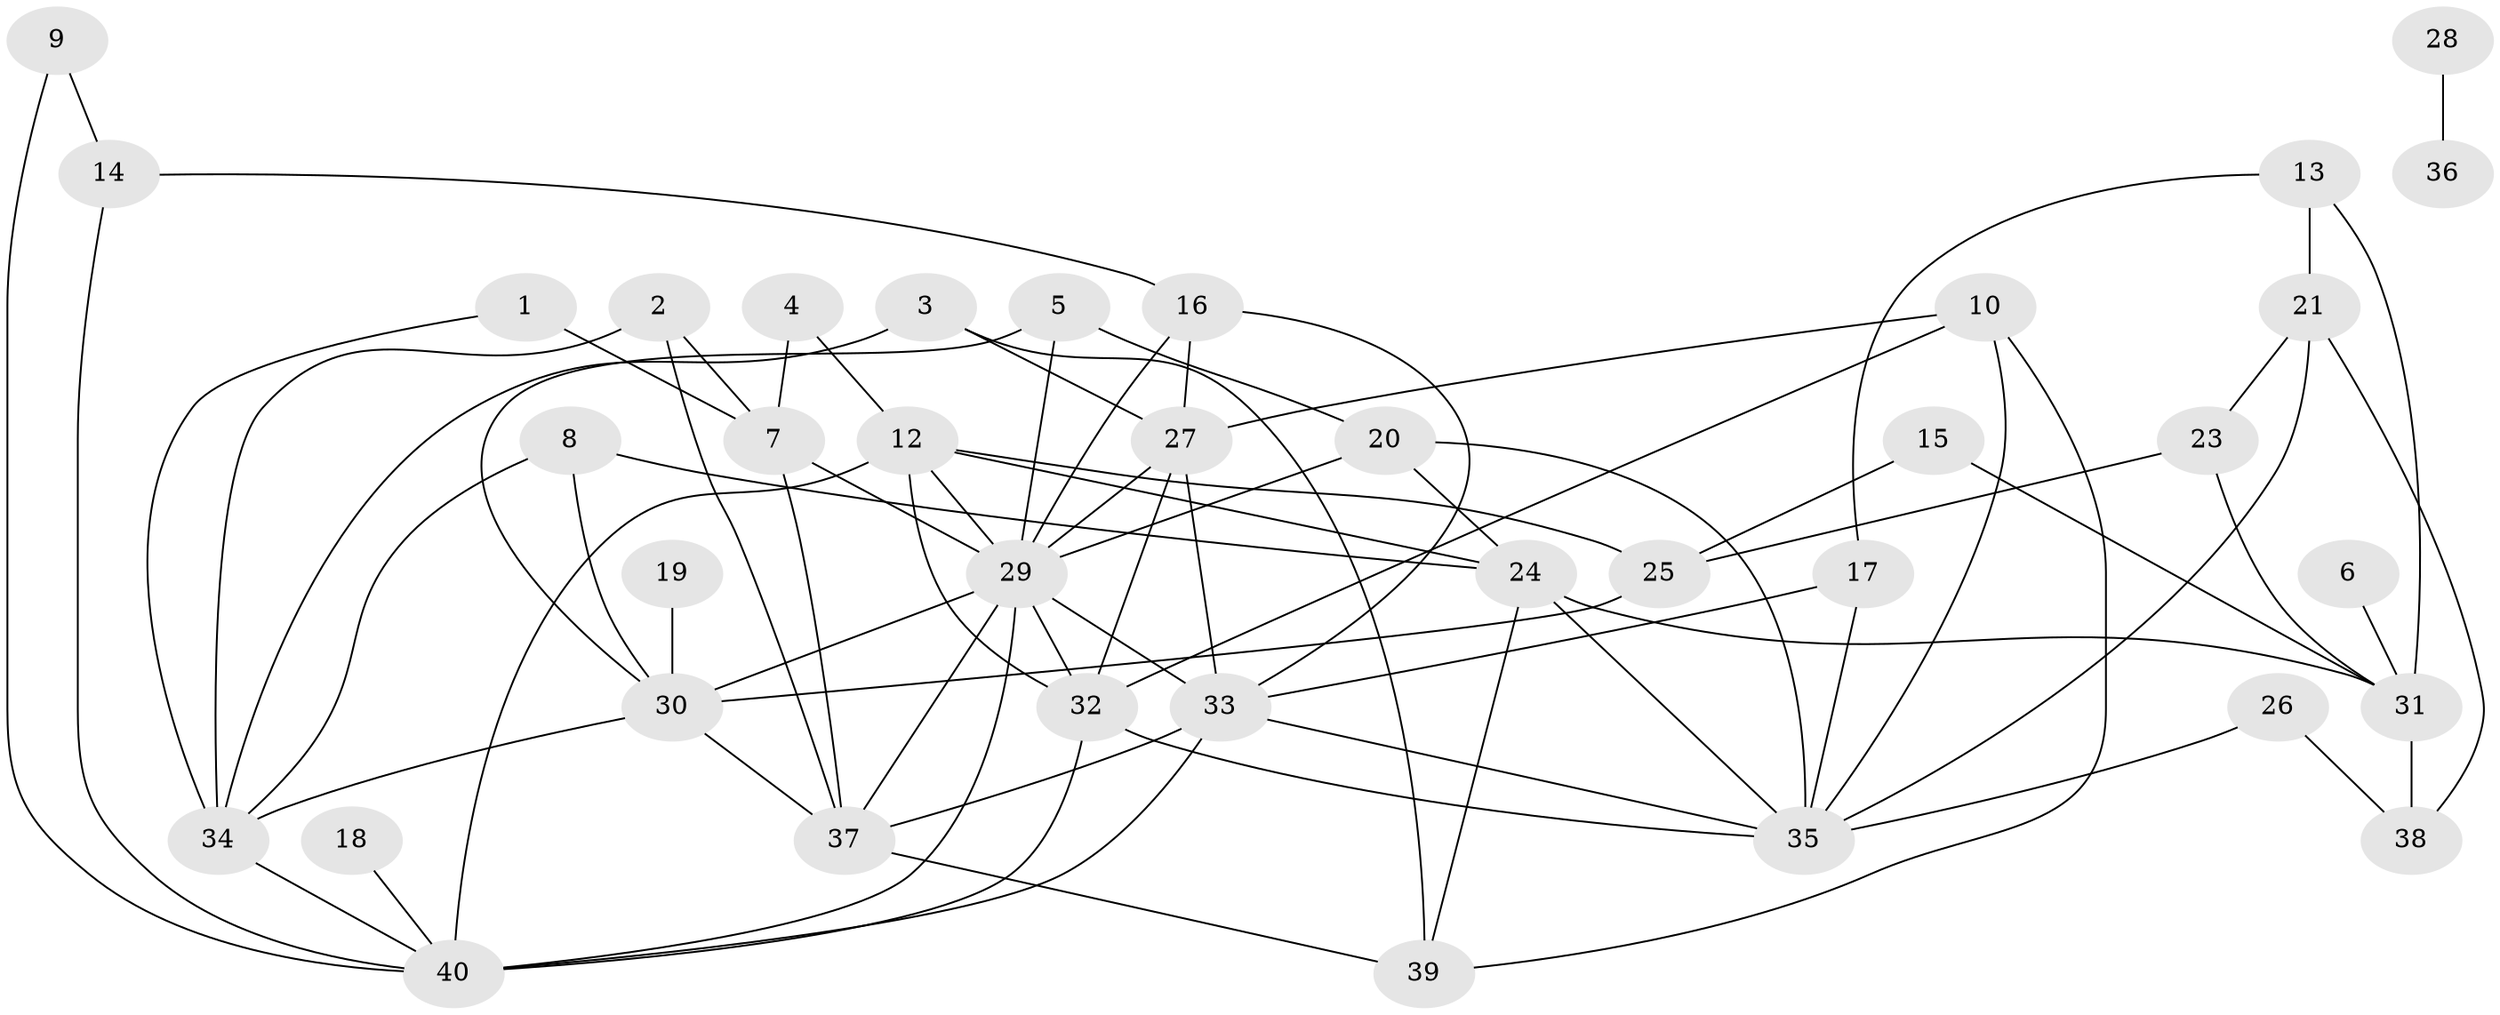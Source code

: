 // original degree distribution, {2: 0.20253164556962025, 3: 0.22784810126582278, 6: 0.06329113924050633, 4: 0.1518987341772152, 1: 0.21518987341772153, 5: 0.0759493670886076, 0: 0.012658227848101266, 8: 0.0379746835443038, 7: 0.012658227848101266}
// Generated by graph-tools (version 1.1) at 2025/49/03/09/25 03:49:15]
// undirected, 38 vertices, 77 edges
graph export_dot {
graph [start="1"]
  node [color=gray90,style=filled];
  1;
  2;
  3;
  4;
  5;
  6;
  7;
  8;
  9;
  10;
  12;
  13;
  14;
  15;
  16;
  17;
  18;
  19;
  20;
  21;
  23;
  24;
  25;
  26;
  27;
  28;
  29;
  30;
  31;
  32;
  33;
  34;
  35;
  36;
  37;
  38;
  39;
  40;
  1 -- 7 [weight=2.0];
  1 -- 34 [weight=1.0];
  2 -- 7 [weight=1.0];
  2 -- 34 [weight=1.0];
  2 -- 37 [weight=1.0];
  3 -- 27 [weight=1.0];
  3 -- 34 [weight=1.0];
  3 -- 39 [weight=1.0];
  4 -- 7 [weight=1.0];
  4 -- 12 [weight=1.0];
  5 -- 20 [weight=1.0];
  5 -- 29 [weight=1.0];
  5 -- 30 [weight=1.0];
  6 -- 31 [weight=1.0];
  7 -- 29 [weight=1.0];
  7 -- 37 [weight=1.0];
  8 -- 24 [weight=1.0];
  8 -- 30 [weight=1.0];
  8 -- 34 [weight=1.0];
  9 -- 14 [weight=1.0];
  9 -- 40 [weight=1.0];
  10 -- 27 [weight=1.0];
  10 -- 32 [weight=1.0];
  10 -- 35 [weight=1.0];
  10 -- 39 [weight=1.0];
  12 -- 24 [weight=1.0];
  12 -- 25 [weight=1.0];
  12 -- 29 [weight=1.0];
  12 -- 32 [weight=1.0];
  12 -- 40 [weight=1.0];
  13 -- 17 [weight=1.0];
  13 -- 21 [weight=1.0];
  13 -- 31 [weight=1.0];
  14 -- 16 [weight=1.0];
  14 -- 40 [weight=1.0];
  15 -- 25 [weight=1.0];
  15 -- 31 [weight=2.0];
  16 -- 27 [weight=1.0];
  16 -- 29 [weight=1.0];
  16 -- 33 [weight=1.0];
  17 -- 33 [weight=1.0];
  17 -- 35 [weight=1.0];
  18 -- 40 [weight=1.0];
  19 -- 30 [weight=1.0];
  20 -- 24 [weight=1.0];
  20 -- 29 [weight=1.0];
  20 -- 35 [weight=1.0];
  21 -- 23 [weight=1.0];
  21 -- 35 [weight=1.0];
  21 -- 38 [weight=1.0];
  23 -- 25 [weight=1.0];
  23 -- 31 [weight=1.0];
  24 -- 31 [weight=1.0];
  24 -- 35 [weight=1.0];
  24 -- 39 [weight=1.0];
  25 -- 30 [weight=1.0];
  26 -- 35 [weight=1.0];
  26 -- 38 [weight=1.0];
  27 -- 29 [weight=1.0];
  27 -- 32 [weight=1.0];
  27 -- 33 [weight=1.0];
  28 -- 36 [weight=1.0];
  29 -- 30 [weight=2.0];
  29 -- 32 [weight=1.0];
  29 -- 33 [weight=1.0];
  29 -- 37 [weight=1.0];
  29 -- 40 [weight=1.0];
  30 -- 34 [weight=1.0];
  30 -- 37 [weight=2.0];
  31 -- 38 [weight=1.0];
  32 -- 35 [weight=1.0];
  32 -- 40 [weight=2.0];
  33 -- 35 [weight=1.0];
  33 -- 37 [weight=1.0];
  33 -- 40 [weight=1.0];
  34 -- 40 [weight=1.0];
  37 -- 39 [weight=1.0];
}
